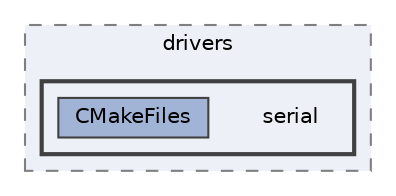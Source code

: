 digraph "build/zephyr/drivers/serial"
{
 // LATEX_PDF_SIZE
  bgcolor="transparent";
  edge [fontname=Helvetica,fontsize=10,labelfontname=Helvetica,labelfontsize=10];
  node [fontname=Helvetica,fontsize=10,shape=box,height=0.2,width=0.4];
  compound=true
  subgraph clusterdir_7e6061be0aff2d25b0e3c217cf063271 {
    graph [ bgcolor="#edf0f7", pencolor="grey50", label="drivers", fontname=Helvetica,fontsize=10 style="filled,dashed", URL="dir_7e6061be0aff2d25b0e3c217cf063271.html",tooltip=""]
  subgraph clusterdir_10d283cfc7531f7e2eae9fdef370a92c {
    graph [ bgcolor="#edf0f7", pencolor="grey25", label="", fontname=Helvetica,fontsize=10 style="filled,bold", URL="dir_10d283cfc7531f7e2eae9fdef370a92c.html",tooltip=""]
    dir_10d283cfc7531f7e2eae9fdef370a92c [shape=plaintext, label="serial"];
  dir_5dcd2c7d96efa6b730cae8ebf5744e4d [label="CMakeFiles", fillcolor="#a2b4d6", color="grey25", style="filled", URL="dir_5dcd2c7d96efa6b730cae8ebf5744e4d.html",tooltip=""];
  }
  }
}
